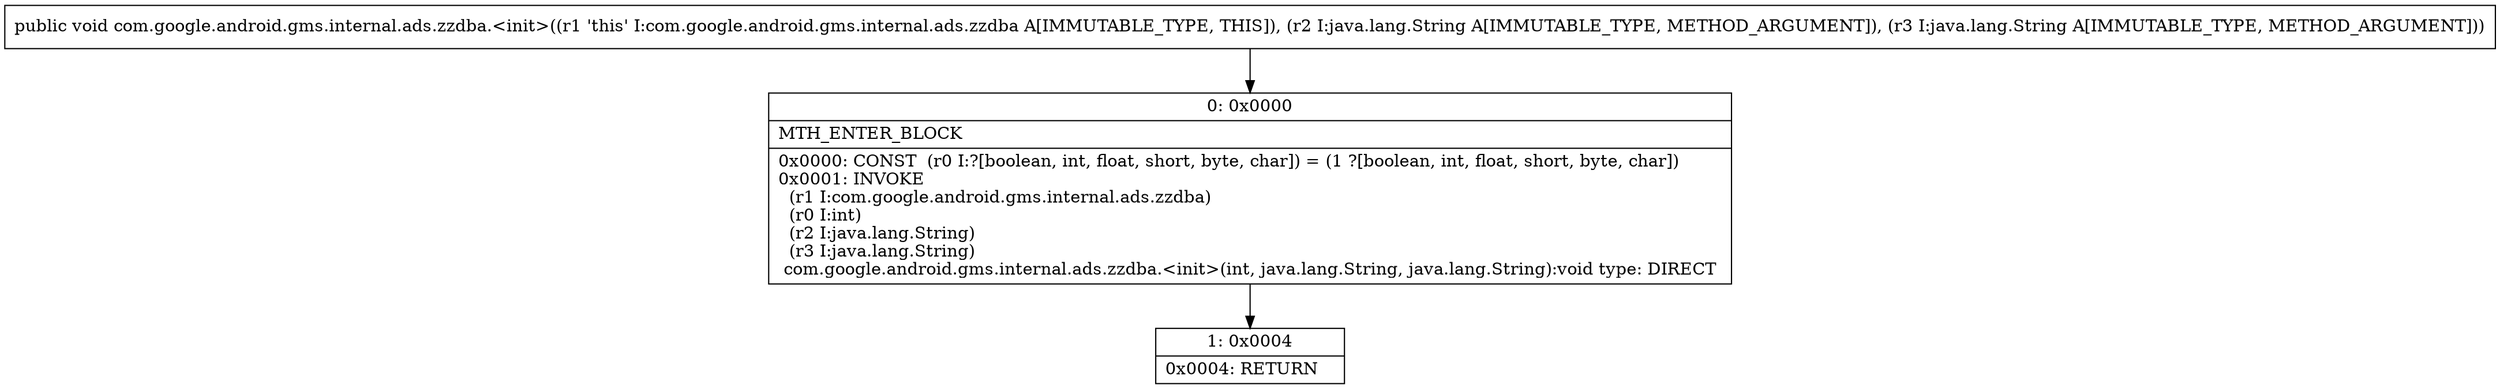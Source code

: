 digraph "CFG forcom.google.android.gms.internal.ads.zzdba.\<init\>(Ljava\/lang\/String;Ljava\/lang\/String;)V" {
Node_0 [shape=record,label="{0\:\ 0x0000|MTH_ENTER_BLOCK\l|0x0000: CONST  (r0 I:?[boolean, int, float, short, byte, char]) = (1 ?[boolean, int, float, short, byte, char]) \l0x0001: INVOKE  \l  (r1 I:com.google.android.gms.internal.ads.zzdba)\l  (r0 I:int)\l  (r2 I:java.lang.String)\l  (r3 I:java.lang.String)\l com.google.android.gms.internal.ads.zzdba.\<init\>(int, java.lang.String, java.lang.String):void type: DIRECT \l}"];
Node_1 [shape=record,label="{1\:\ 0x0004|0x0004: RETURN   \l}"];
MethodNode[shape=record,label="{public void com.google.android.gms.internal.ads.zzdba.\<init\>((r1 'this' I:com.google.android.gms.internal.ads.zzdba A[IMMUTABLE_TYPE, THIS]), (r2 I:java.lang.String A[IMMUTABLE_TYPE, METHOD_ARGUMENT]), (r3 I:java.lang.String A[IMMUTABLE_TYPE, METHOD_ARGUMENT])) }"];
MethodNode -> Node_0;
Node_0 -> Node_1;
}

